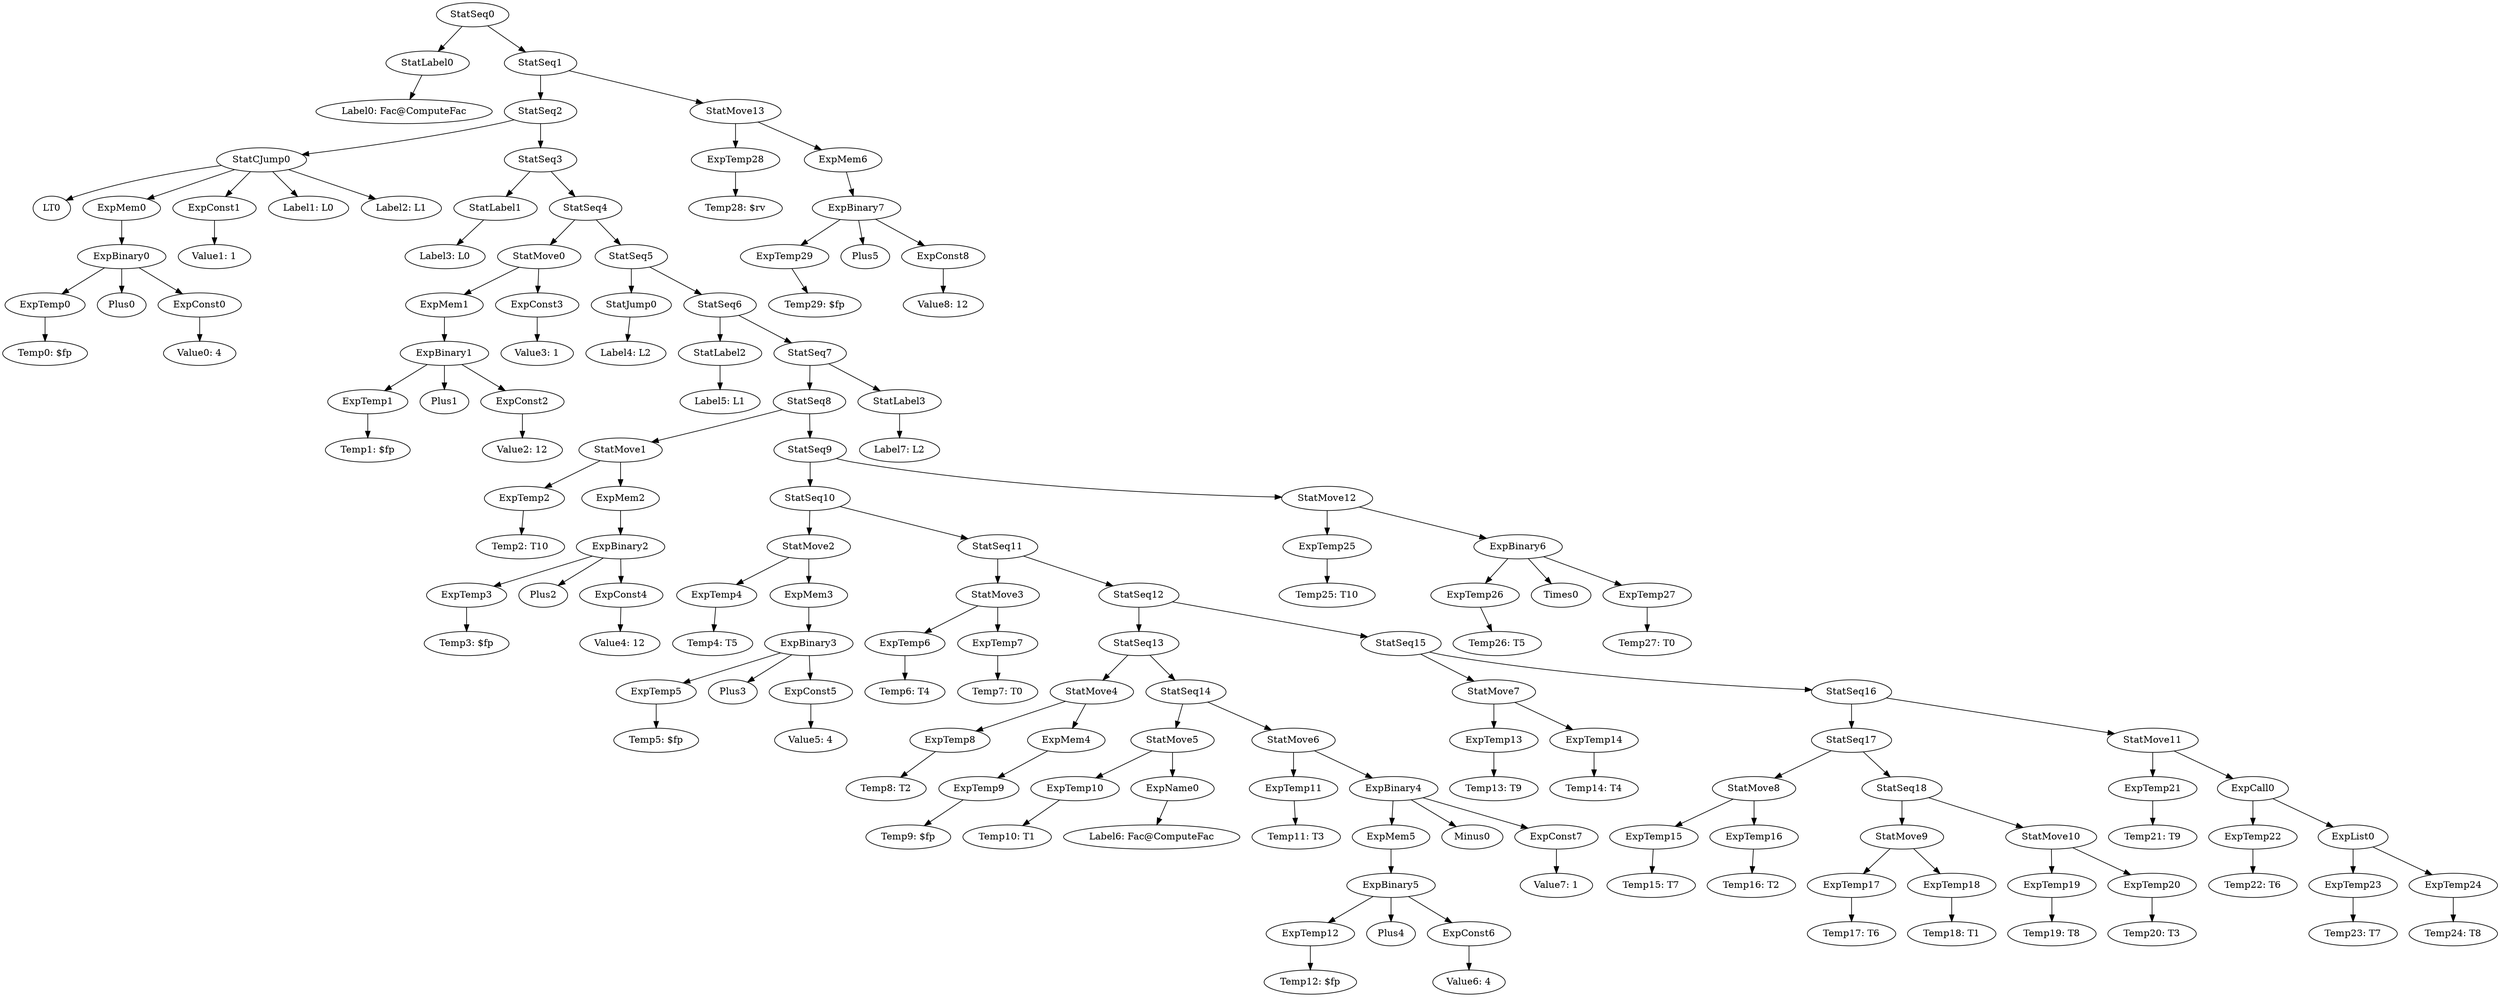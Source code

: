 digraph {
	ordering = out;
	ExpTemp29 -> "Temp29: $fp";
	StatMove13 -> ExpTemp28;
	StatMove13 -> ExpMem6;
	StatSeq1 -> StatSeq2;
	StatSeq1 -> StatMove13;
	StatSeq7 -> StatSeq8;
	StatSeq7 -> StatLabel3;
	ExpTemp26 -> "Temp26: T5";
	ExpTemp25 -> "Temp25: T10";
	ExpMem6 -> ExpBinary7;
	ExpTemp24 -> "Temp24: T8";
	StatSeq9 -> StatSeq10;
	StatSeq9 -> StatMove12;
	ExpCall0 -> ExpTemp22;
	ExpCall0 -> ExpList0;
	StatMove11 -> ExpTemp21;
	StatMove11 -> ExpCall0;
	StatSeq16 -> StatSeq17;
	StatSeq16 -> StatMove11;
	ExpTemp20 -> "Temp20: T3";
	StatMove10 -> ExpTemp19;
	StatMove10 -> ExpTemp20;
	StatSeq18 -> StatMove9;
	StatSeq18 -> StatMove10;
	StatMove9 -> ExpTemp17;
	StatMove9 -> ExpTemp18;
	ExpTemp21 -> "Temp21: T9";
	ExpTemp17 -> "Temp17: T6";
	ExpBinary6 -> ExpTemp26;
	ExpBinary6 -> Times0;
	ExpBinary6 -> ExpTemp27;
	ExpTemp16 -> "Temp16: T2";
	ExpTemp28 -> "Temp28: $rv";
	ExpTemp14 -> "Temp14: T4";
	StatMove7 -> ExpTemp13;
	StatMove7 -> ExpTemp14;
	ExpTemp13 -> "Temp13: T9";
	StatSeq12 -> StatSeq13;
	StatSeq12 -> StatSeq15;
	ExpConst7 -> "Value7: 1";
	ExpName0 -> "Label6: Fac@ComputeFac";
	StatSeq17 -> StatMove8;
	StatSeq17 -> StatSeq18;
	StatSeq5 -> StatJump0;
	StatSeq5 -> StatSeq6;
	ExpList0 -> ExpTemp23;
	ExpList0 -> ExpTemp24;
	StatCJump0 -> LT0;
	StatCJump0 -> ExpMem0;
	StatCJump0 -> ExpConst1;
	StatCJump0 -> "Label1: L0";
	StatCJump0 -> "Label2: L1";
	ExpBinary7 -> ExpTemp29;
	ExpBinary7 -> Plus5;
	ExpBinary7 -> ExpConst8;
	ExpTemp18 -> "Temp18: T1";
	ExpTemp8 -> "Temp8: T2";
	StatLabel2 -> "Label5: L1";
	ExpBinary4 -> ExpMem5;
	ExpBinary4 -> Minus0;
	ExpBinary4 -> ExpConst7;
	ExpConst0 -> "Value0: 4";
	StatJump0 -> "Label4: L2";
	ExpTemp27 -> "Temp27: T0";
	StatSeq4 -> StatMove0;
	StatSeq4 -> StatSeq5;
	StatLabel1 -> "Label3: L0";
	ExpTemp12 -> "Temp12: $fp";
	ExpMem2 -> ExpBinary2;
	ExpBinary5 -> ExpTemp12;
	ExpBinary5 -> Plus4;
	ExpBinary5 -> ExpConst6;
	StatSeq11 -> StatMove3;
	StatSeq11 -> StatSeq12;
	ExpConst3 -> "Value3: 1";
	ExpTemp1 -> "Temp1: $fp";
	ExpTemp11 -> "Temp11: T3";
	StatSeq0 -> StatLabel0;
	StatSeq0 -> StatSeq1;
	ExpTemp5 -> "Temp5: $fp";
	StatSeq6 -> StatLabel2;
	StatSeq6 -> StatSeq7;
	ExpTemp3 -> "Temp3: $fp";
	StatSeq8 -> StatMove1;
	StatSeq8 -> StatSeq9;
	StatMove8 -> ExpTemp15;
	StatMove8 -> ExpTemp16;
	StatMove0 -> ExpMem1;
	StatMove0 -> ExpConst3;
	StatSeq15 -> StatMove7;
	StatSeq15 -> StatSeq16;
	StatSeq3 -> StatLabel1;
	StatSeq3 -> StatSeq4;
	ExpConst6 -> "Value6: 4";
	ExpMem1 -> ExpBinary1;
	ExpTemp23 -> "Temp23: T7";
	ExpBinary0 -> ExpTemp0;
	ExpBinary0 -> Plus0;
	ExpBinary0 -> ExpConst0;
	ExpMem4 -> ExpTemp9;
	ExpBinary1 -> ExpTemp1;
	ExpBinary1 -> Plus1;
	ExpBinary1 -> ExpConst2;
	ExpMem0 -> ExpBinary0;
	StatMove4 -> ExpTemp8;
	StatMove4 -> ExpMem4;
	StatSeq2 -> StatCJump0;
	StatSeq2 -> StatSeq3;
	ExpConst1 -> "Value1: 1";
	ExpTemp2 -> "Temp2: T10";
	ExpTemp10 -> "Temp10: T1";
	ExpMem5 -> ExpBinary5;
	StatLabel0 -> "Label0: Fac@ComputeFac";
	ExpBinary2 -> ExpTemp3;
	ExpBinary2 -> Plus2;
	ExpBinary2 -> ExpConst4;
	ExpTemp15 -> "Temp15: T7";
	StatSeq14 -> StatMove5;
	StatSeq14 -> StatMove6;
	StatSeq10 -> StatMove2;
	StatSeq10 -> StatSeq11;
	ExpConst8 -> "Value8: 12";
	StatLabel3 -> "Label7: L2";
	ExpConst4 -> "Value4: 12";
	ExpTemp4 -> "Temp4: T5";
	ExpTemp0 -> "Temp0: $fp";
	ExpTemp7 -> "Temp7: T0";
	ExpTemp19 -> "Temp19: T8";
	StatMove2 -> ExpTemp4;
	StatMove2 -> ExpMem3;
	StatMove12 -> ExpTemp25;
	StatMove12 -> ExpBinary6;
	ExpConst2 -> "Value2: 12";
	ExpBinary3 -> ExpTemp5;
	ExpBinary3 -> Plus3;
	ExpBinary3 -> ExpConst5;
	StatMove5 -> ExpTemp10;
	StatMove5 -> ExpName0;
	ExpConst5 -> "Value5: 4";
	ExpMem3 -> ExpBinary3;
	StatMove6 -> ExpTemp11;
	StatMove6 -> ExpBinary4;
	ExpTemp6 -> "Temp6: T4";
	ExpTemp22 -> "Temp22: T6";
	StatMove3 -> ExpTemp6;
	StatMove3 -> ExpTemp7;
	ExpTemp9 -> "Temp9: $fp";
	StatMove1 -> ExpTemp2;
	StatMove1 -> ExpMem2;
	StatSeq13 -> StatMove4;
	StatSeq13 -> StatSeq14;
}

